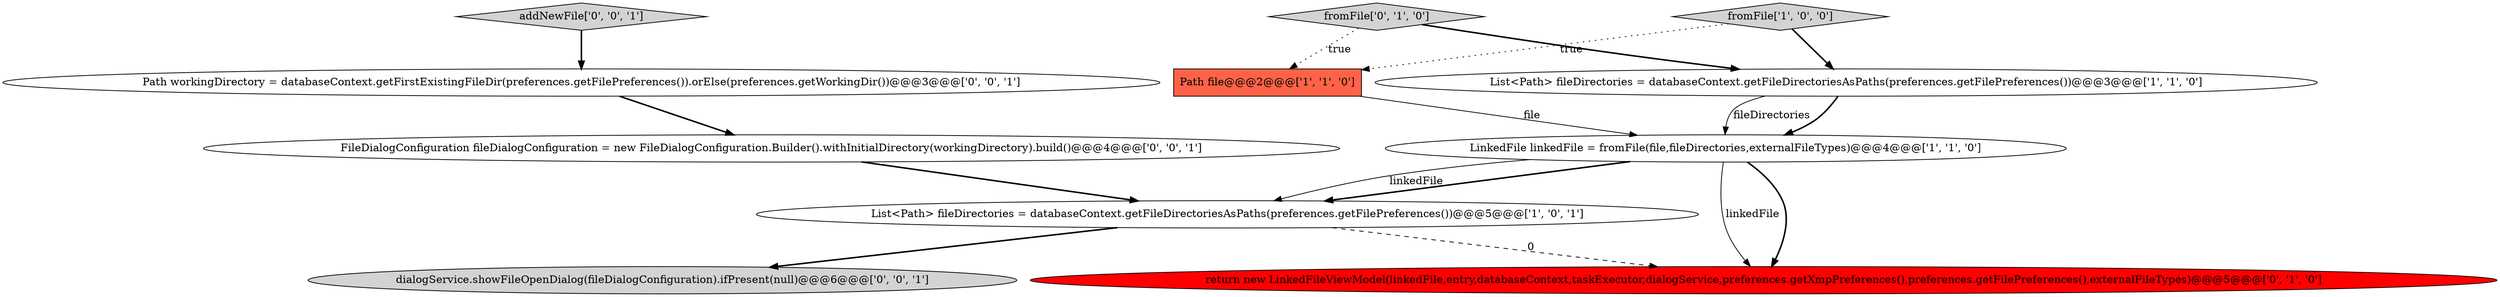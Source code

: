 digraph {
2 [style = filled, label = "Path file@@@2@@@['1', '1', '0']", fillcolor = tomato, shape = box image = "AAA0AAABBB1BBB"];
3 [style = filled, label = "LinkedFile linkedFile = fromFile(file,fileDirectories,externalFileTypes)@@@4@@@['1', '1', '0']", fillcolor = white, shape = ellipse image = "AAA0AAABBB1BBB"];
7 [style = filled, label = "Path workingDirectory = databaseContext.getFirstExistingFileDir(preferences.getFilePreferences()).orElse(preferences.getWorkingDir())@@@3@@@['0', '0', '1']", fillcolor = white, shape = ellipse image = "AAA0AAABBB3BBB"];
0 [style = filled, label = "List<Path> fileDirectories = databaseContext.getFileDirectoriesAsPaths(preferences.getFilePreferences())@@@3@@@['1', '1', '0']", fillcolor = white, shape = ellipse image = "AAA0AAABBB1BBB"];
1 [style = filled, label = "fromFile['1', '0', '0']", fillcolor = lightgray, shape = diamond image = "AAA0AAABBB1BBB"];
4 [style = filled, label = "List<Path> fileDirectories = databaseContext.getFileDirectoriesAsPaths(preferences.getFilePreferences())@@@5@@@['1', '0', '1']", fillcolor = white, shape = ellipse image = "AAA0AAABBB1BBB"];
10 [style = filled, label = "dialogService.showFileOpenDialog(fileDialogConfiguration).ifPresent(null)@@@6@@@['0', '0', '1']", fillcolor = lightgray, shape = ellipse image = "AAA0AAABBB3BBB"];
5 [style = filled, label = "fromFile['0', '1', '0']", fillcolor = lightgray, shape = diamond image = "AAA0AAABBB2BBB"];
8 [style = filled, label = "FileDialogConfiguration fileDialogConfiguration = new FileDialogConfiguration.Builder().withInitialDirectory(workingDirectory).build()@@@4@@@['0', '0', '1']", fillcolor = white, shape = ellipse image = "AAA0AAABBB3BBB"];
6 [style = filled, label = "return new LinkedFileViewModel(linkedFile,entry,databaseContext,taskExecutor,dialogService,preferences.getXmpPreferences(),preferences.getFilePreferences(),externalFileTypes)@@@5@@@['0', '1', '0']", fillcolor = red, shape = ellipse image = "AAA1AAABBB2BBB"];
9 [style = filled, label = "addNewFile['0', '0', '1']", fillcolor = lightgray, shape = diamond image = "AAA0AAABBB3BBB"];
0->3 [style = bold, label=""];
4->10 [style = bold, label=""];
3->6 [style = bold, label=""];
1->0 [style = bold, label=""];
8->4 [style = bold, label=""];
1->2 [style = dotted, label="true"];
5->0 [style = bold, label=""];
9->7 [style = bold, label=""];
3->6 [style = solid, label="linkedFile"];
7->8 [style = bold, label=""];
4->6 [style = dashed, label="0"];
3->4 [style = bold, label=""];
3->4 [style = solid, label="linkedFile"];
0->3 [style = solid, label="fileDirectories"];
2->3 [style = solid, label="file"];
5->2 [style = dotted, label="true"];
}
